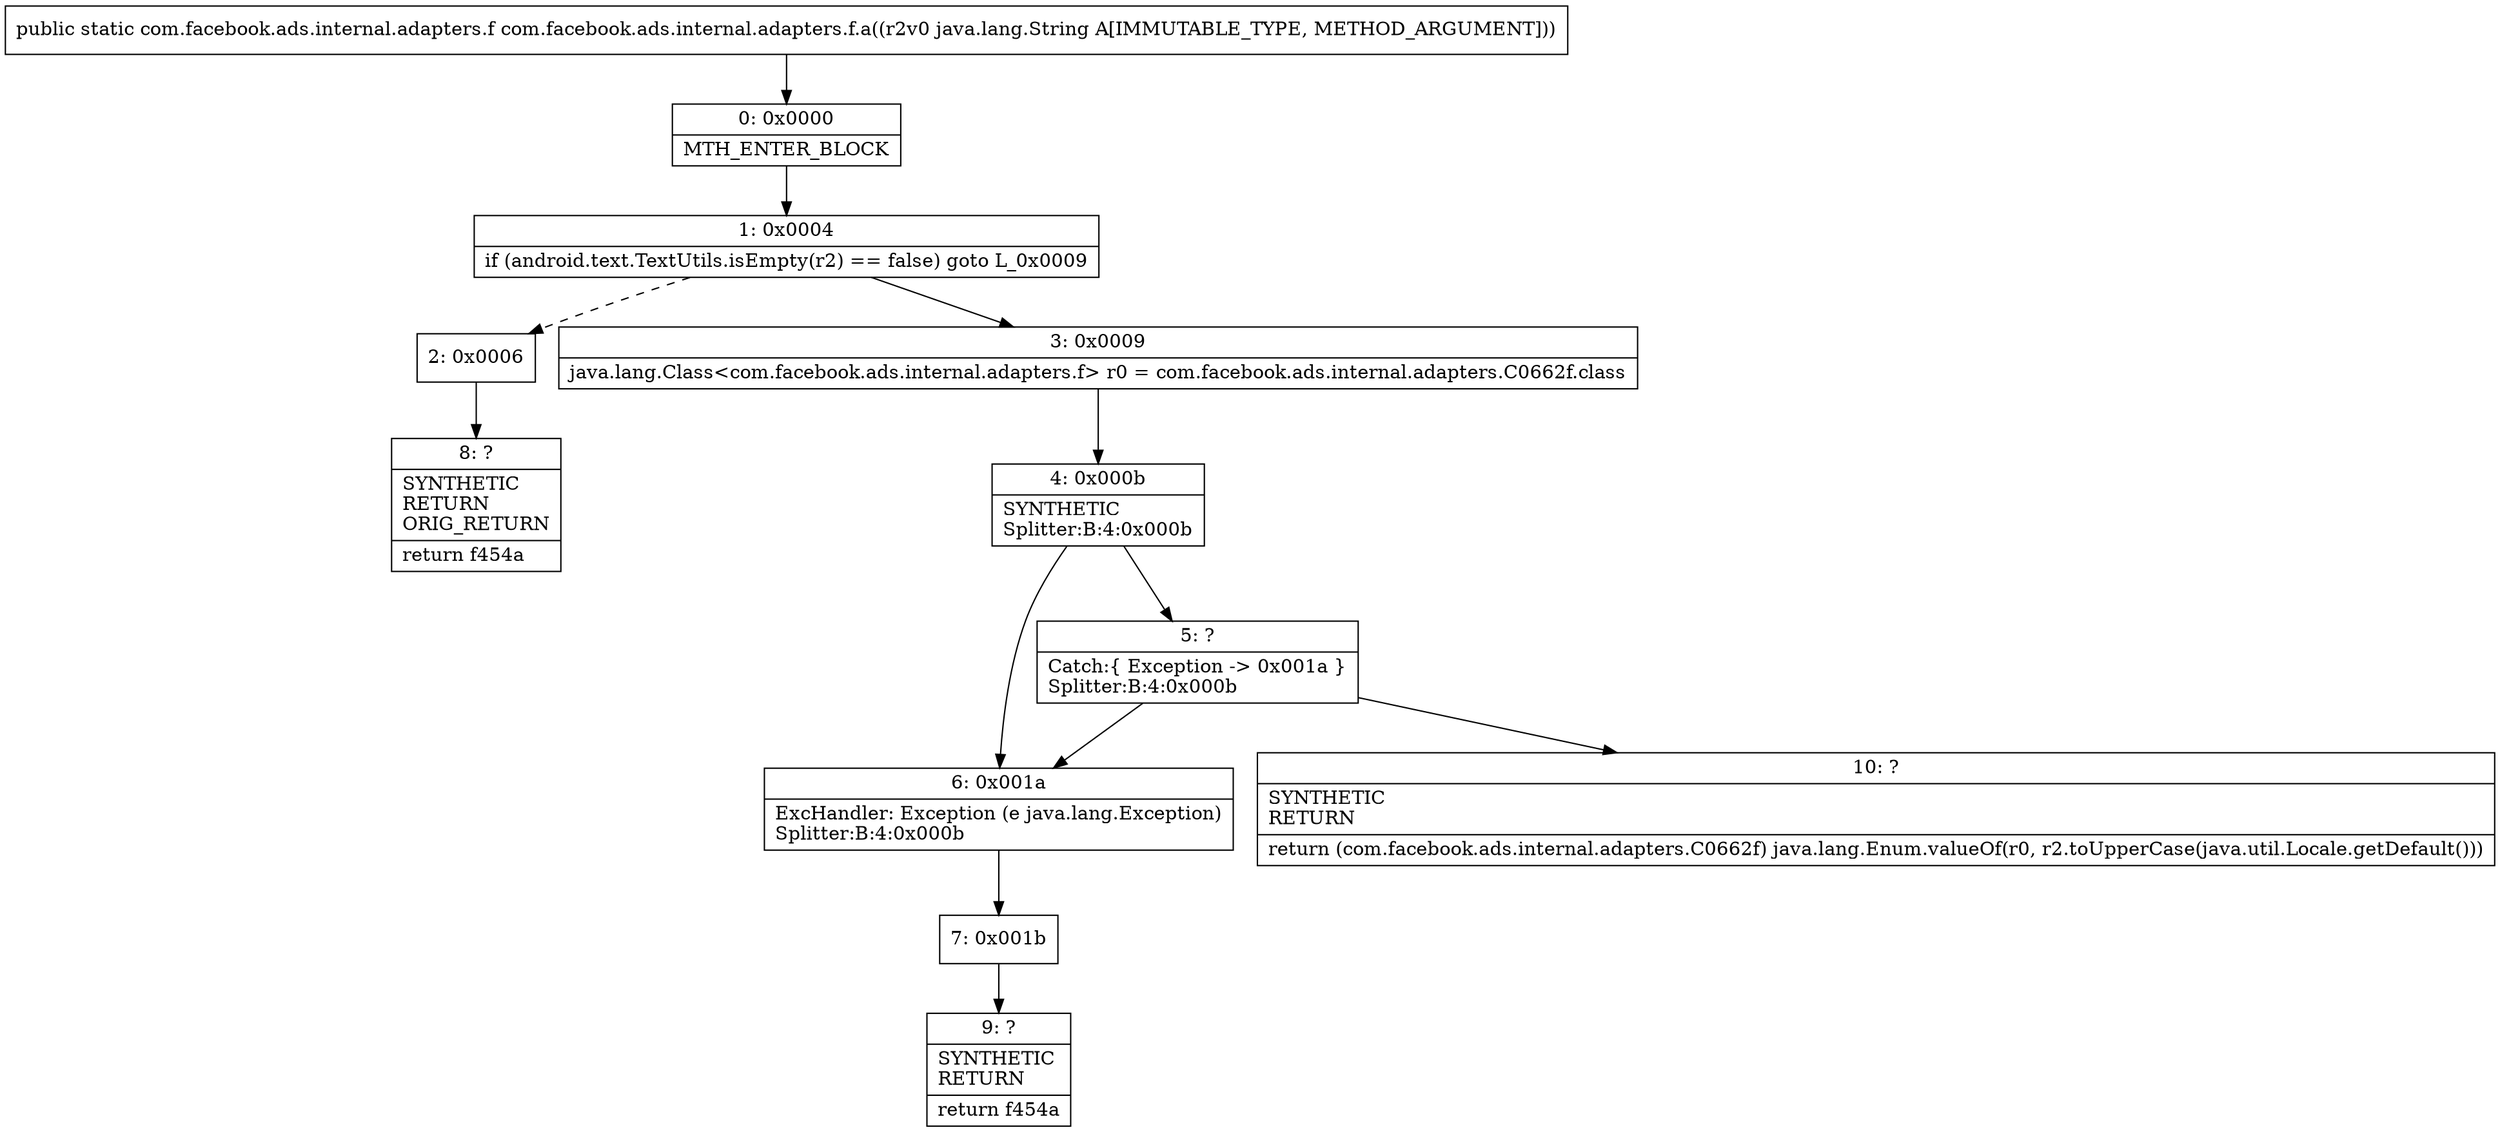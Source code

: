 digraph "CFG forcom.facebook.ads.internal.adapters.f.a(Ljava\/lang\/String;)Lcom\/facebook\/ads\/internal\/adapters\/f;" {
Node_0 [shape=record,label="{0\:\ 0x0000|MTH_ENTER_BLOCK\l}"];
Node_1 [shape=record,label="{1\:\ 0x0004|if (android.text.TextUtils.isEmpty(r2) == false) goto L_0x0009\l}"];
Node_2 [shape=record,label="{2\:\ 0x0006}"];
Node_3 [shape=record,label="{3\:\ 0x0009|java.lang.Class\<com.facebook.ads.internal.adapters.f\> r0 = com.facebook.ads.internal.adapters.C0662f.class\l}"];
Node_4 [shape=record,label="{4\:\ 0x000b|SYNTHETIC\lSplitter:B:4:0x000b\l}"];
Node_5 [shape=record,label="{5\:\ ?|Catch:\{ Exception \-\> 0x001a \}\lSplitter:B:4:0x000b\l}"];
Node_6 [shape=record,label="{6\:\ 0x001a|ExcHandler: Exception (e java.lang.Exception)\lSplitter:B:4:0x000b\l}"];
Node_7 [shape=record,label="{7\:\ 0x001b}"];
Node_8 [shape=record,label="{8\:\ ?|SYNTHETIC\lRETURN\lORIG_RETURN\l|return f454a\l}"];
Node_9 [shape=record,label="{9\:\ ?|SYNTHETIC\lRETURN\l|return f454a\l}"];
Node_10 [shape=record,label="{10\:\ ?|SYNTHETIC\lRETURN\l|return (com.facebook.ads.internal.adapters.C0662f) java.lang.Enum.valueOf(r0, r2.toUpperCase(java.util.Locale.getDefault()))\l}"];
MethodNode[shape=record,label="{public static com.facebook.ads.internal.adapters.f com.facebook.ads.internal.adapters.f.a((r2v0 java.lang.String A[IMMUTABLE_TYPE, METHOD_ARGUMENT])) }"];
MethodNode -> Node_0;
Node_0 -> Node_1;
Node_1 -> Node_2[style=dashed];
Node_1 -> Node_3;
Node_2 -> Node_8;
Node_3 -> Node_4;
Node_4 -> Node_5;
Node_4 -> Node_6;
Node_5 -> Node_6;
Node_5 -> Node_10;
Node_6 -> Node_7;
Node_7 -> Node_9;
}

